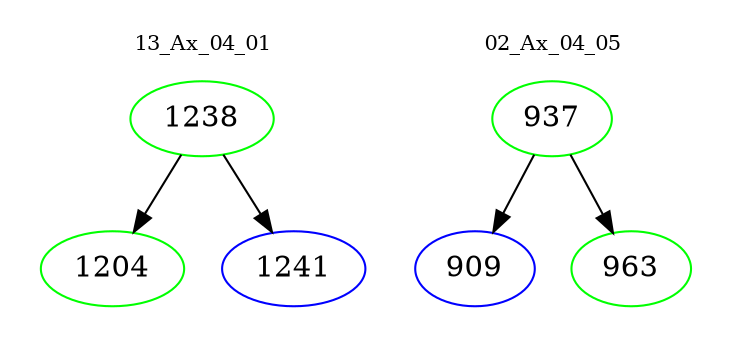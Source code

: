 digraph{
subgraph cluster_0 {
color = white
label = "13_Ax_04_01";
fontsize=10;
T0_1238 [label="1238", color="green"]
T0_1238 -> T0_1204 [color="black"]
T0_1204 [label="1204", color="green"]
T0_1238 -> T0_1241 [color="black"]
T0_1241 [label="1241", color="blue"]
}
subgraph cluster_1 {
color = white
label = "02_Ax_04_05";
fontsize=10;
T1_937 [label="937", color="green"]
T1_937 -> T1_909 [color="black"]
T1_909 [label="909", color="blue"]
T1_937 -> T1_963 [color="black"]
T1_963 [label="963", color="green"]
}
}
